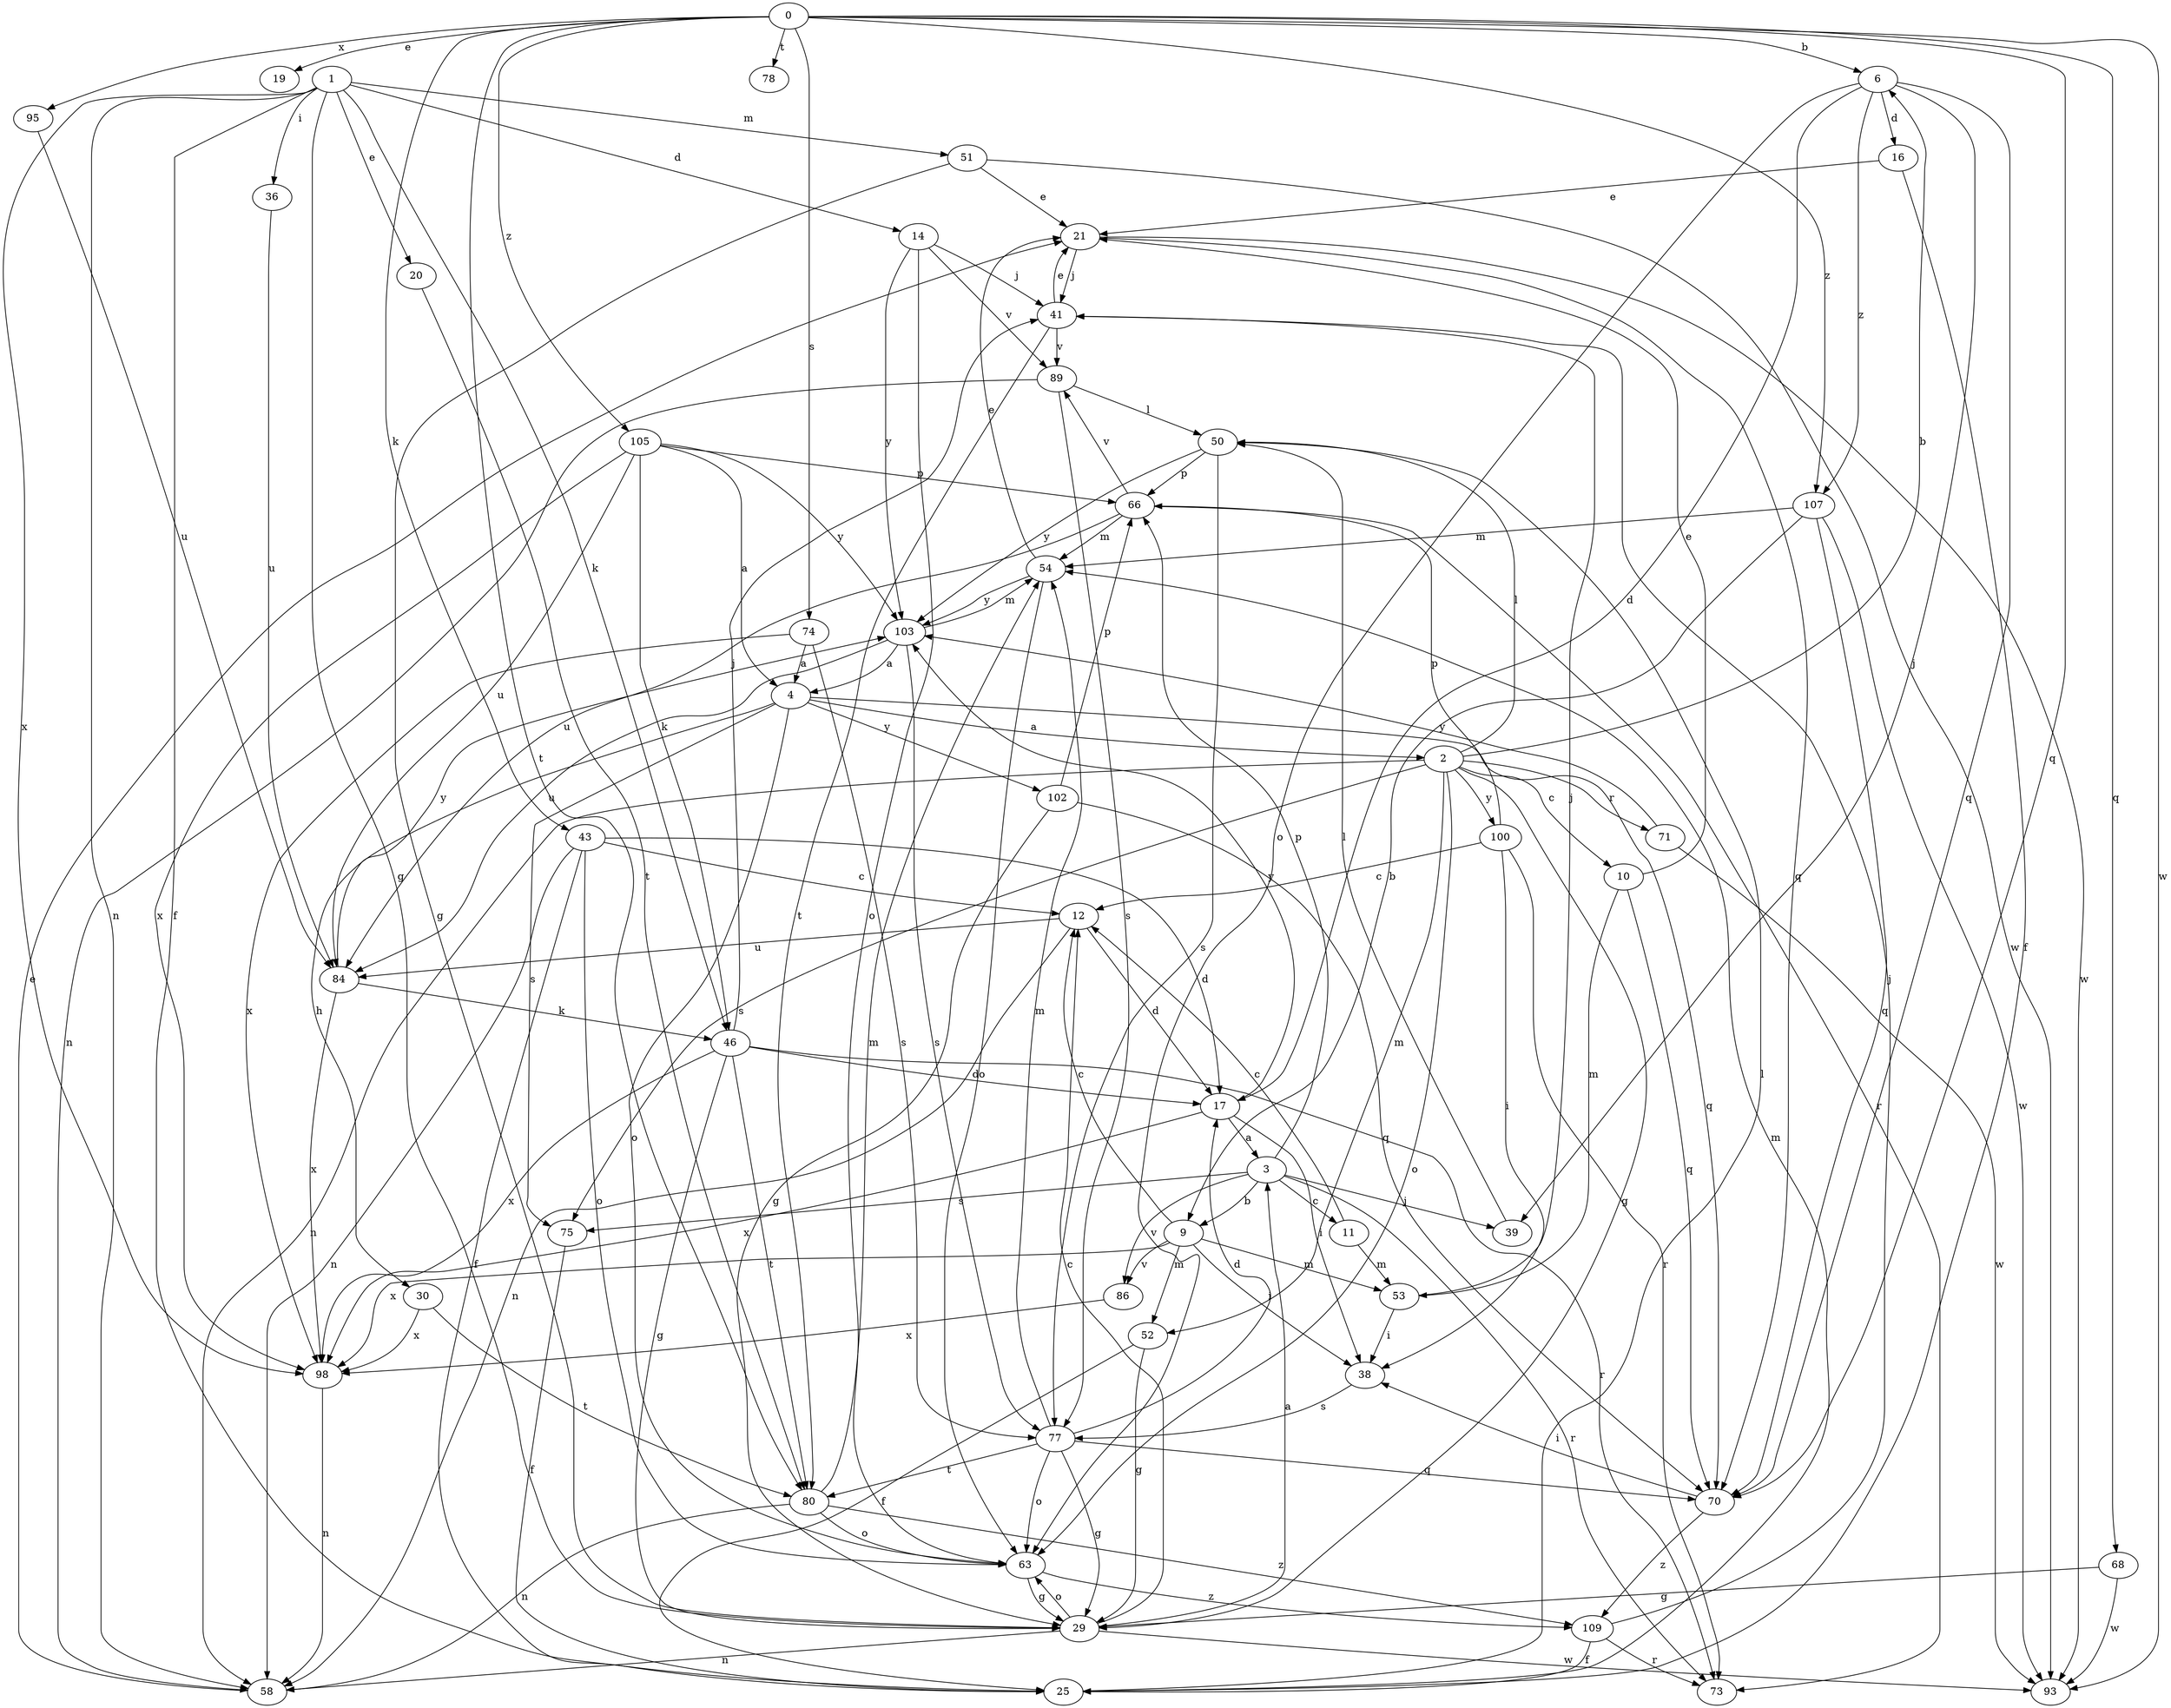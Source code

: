 strict digraph  {
0;
1;
2;
3;
4;
6;
9;
10;
11;
12;
14;
16;
17;
19;
20;
21;
25;
29;
30;
36;
38;
39;
41;
43;
46;
50;
51;
52;
53;
54;
58;
63;
66;
68;
70;
71;
73;
74;
75;
77;
78;
80;
84;
86;
89;
93;
95;
98;
100;
102;
103;
105;
107;
109;
0 -> 6  [label=b];
0 -> 19  [label=e];
0 -> 43  [label=k];
0 -> 68  [label=q];
0 -> 70  [label=q];
0 -> 74  [label=s];
0 -> 78  [label=t];
0 -> 80  [label=t];
0 -> 93  [label=w];
0 -> 95  [label=x];
0 -> 105  [label=z];
0 -> 107  [label=z];
1 -> 14  [label=d];
1 -> 20  [label=e];
1 -> 25  [label=f];
1 -> 29  [label=g];
1 -> 36  [label=i];
1 -> 46  [label=k];
1 -> 51  [label=m];
1 -> 58  [label=n];
1 -> 98  [label=x];
2 -> 6  [label=b];
2 -> 10  [label=c];
2 -> 29  [label=g];
2 -> 50  [label=l];
2 -> 52  [label=m];
2 -> 58  [label=n];
2 -> 63  [label=o];
2 -> 71  [label=r];
2 -> 75  [label=s];
2 -> 100  [label=y];
3 -> 9  [label=b];
3 -> 11  [label=c];
3 -> 39  [label=j];
3 -> 66  [label=p];
3 -> 73  [label=r];
3 -> 75  [label=s];
3 -> 86  [label=v];
4 -> 2  [label=a];
4 -> 30  [label=h];
4 -> 63  [label=o];
4 -> 70  [label=q];
4 -> 75  [label=s];
4 -> 102  [label=y];
6 -> 16  [label=d];
6 -> 17  [label=d];
6 -> 39  [label=j];
6 -> 63  [label=o];
6 -> 70  [label=q];
6 -> 107  [label=z];
9 -> 12  [label=c];
9 -> 38  [label=i];
9 -> 52  [label=m];
9 -> 53  [label=m];
9 -> 86  [label=v];
9 -> 98  [label=x];
10 -> 21  [label=e];
10 -> 53  [label=m];
10 -> 70  [label=q];
11 -> 12  [label=c];
11 -> 53  [label=m];
12 -> 17  [label=d];
12 -> 58  [label=n];
12 -> 84  [label=u];
14 -> 41  [label=j];
14 -> 63  [label=o];
14 -> 89  [label=v];
14 -> 103  [label=y];
16 -> 21  [label=e];
16 -> 25  [label=f];
17 -> 3  [label=a];
17 -> 38  [label=i];
17 -> 98  [label=x];
17 -> 103  [label=y];
20 -> 80  [label=t];
21 -> 41  [label=j];
21 -> 70  [label=q];
21 -> 93  [label=w];
25 -> 50  [label=l];
25 -> 54  [label=m];
29 -> 3  [label=a];
29 -> 12  [label=c];
29 -> 58  [label=n];
29 -> 63  [label=o];
29 -> 93  [label=w];
30 -> 80  [label=t];
30 -> 98  [label=x];
36 -> 84  [label=u];
38 -> 77  [label=s];
39 -> 50  [label=l];
41 -> 21  [label=e];
41 -> 80  [label=t];
41 -> 89  [label=v];
43 -> 12  [label=c];
43 -> 17  [label=d];
43 -> 25  [label=f];
43 -> 58  [label=n];
43 -> 63  [label=o];
46 -> 17  [label=d];
46 -> 29  [label=g];
46 -> 41  [label=j];
46 -> 73  [label=r];
46 -> 80  [label=t];
46 -> 98  [label=x];
50 -> 66  [label=p];
50 -> 77  [label=s];
50 -> 103  [label=y];
51 -> 21  [label=e];
51 -> 29  [label=g];
51 -> 93  [label=w];
52 -> 25  [label=f];
52 -> 29  [label=g];
53 -> 38  [label=i];
53 -> 41  [label=j];
54 -> 21  [label=e];
54 -> 63  [label=o];
54 -> 103  [label=y];
58 -> 21  [label=e];
63 -> 29  [label=g];
63 -> 109  [label=z];
66 -> 54  [label=m];
66 -> 73  [label=r];
66 -> 84  [label=u];
66 -> 89  [label=v];
68 -> 29  [label=g];
68 -> 93  [label=w];
70 -> 38  [label=i];
70 -> 109  [label=z];
71 -> 93  [label=w];
71 -> 103  [label=y];
74 -> 4  [label=a];
74 -> 77  [label=s];
74 -> 98  [label=x];
75 -> 25  [label=f];
77 -> 17  [label=d];
77 -> 29  [label=g];
77 -> 54  [label=m];
77 -> 63  [label=o];
77 -> 70  [label=q];
77 -> 80  [label=t];
80 -> 54  [label=m];
80 -> 58  [label=n];
80 -> 63  [label=o];
80 -> 109  [label=z];
84 -> 46  [label=k];
84 -> 98  [label=x];
84 -> 103  [label=y];
86 -> 98  [label=x];
89 -> 50  [label=l];
89 -> 58  [label=n];
89 -> 77  [label=s];
95 -> 84  [label=u];
98 -> 58  [label=n];
100 -> 12  [label=c];
100 -> 38  [label=i];
100 -> 66  [label=p];
100 -> 73  [label=r];
102 -> 29  [label=g];
102 -> 66  [label=p];
102 -> 70  [label=q];
103 -> 4  [label=a];
103 -> 54  [label=m];
103 -> 77  [label=s];
103 -> 84  [label=u];
105 -> 4  [label=a];
105 -> 46  [label=k];
105 -> 66  [label=p];
105 -> 84  [label=u];
105 -> 98  [label=x];
105 -> 103  [label=y];
107 -> 9  [label=b];
107 -> 54  [label=m];
107 -> 70  [label=q];
107 -> 93  [label=w];
109 -> 25  [label=f];
109 -> 41  [label=j];
109 -> 73  [label=r];
}
